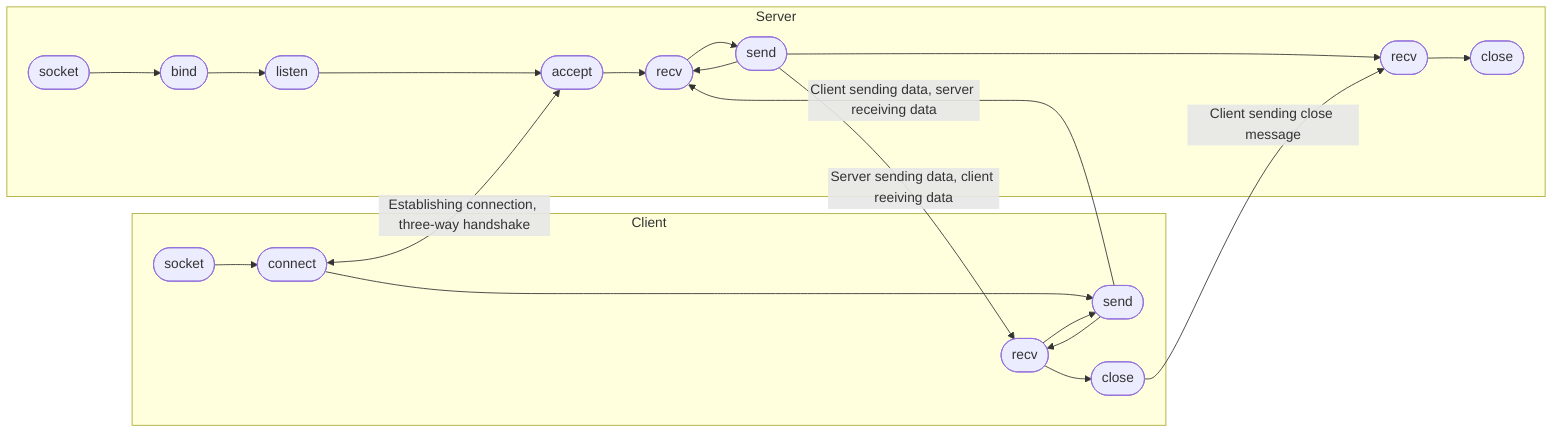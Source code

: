 graph LR;
    subgraph Server
    	A([socket]) --> B([bind])
		B --> C([listen])
		C --> D([accept])
		D --> E([recv])
		E --> F([send])
		F --> G([recv])
		G --> H([close])
    end

    subgraph Client
		I([socket]) --> J([connect])
		J --> K([send])
		K --> L([recv])
		L --> M([close])
    end

    J <--> |Establishing connection, three-way handshake|D
    K --> |Client sending data, server receiving data|E
    F --> E
    F --> |Server sending data, client reeiving data|L
    L --> K
    M --> |Client sending close message|G